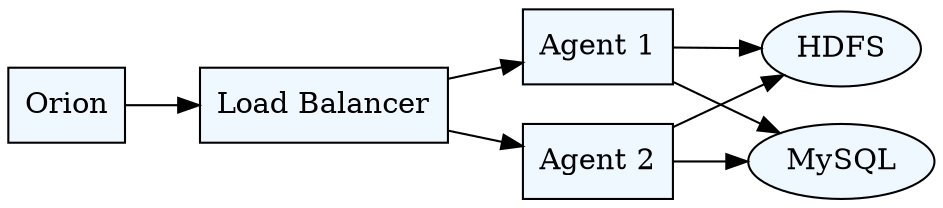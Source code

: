 digraph Cluster {
    rankdir=LR;
    compound=true;
    node [shape="record" style="filled"];
    splines=line;
    Orion [fillcolor="aliceblue"];
    "Load Balancer" [fillcolor="aliceblue"];
    "Agent 1" [fillcolor="aliceblue"];
    "Agent 2" [fillcolor="aliceblue"];
    "HDFS" [shape="oval" fillcolor="aliceblue"];
    "MySQL" [shape="oval" fillcolor="aliceblue"];

    "Orion" -> "Load Balancer";
    "Load Balancer" -> "Agent 1";
    "Load Balancer" -> "Agent 2";
    "Agent 1" -> "HDFS";
    "Agent 2" -> "HDFS";
    "Agent 1" -> "MySQL";
    "Agent 2" -> "MySQL";
}
